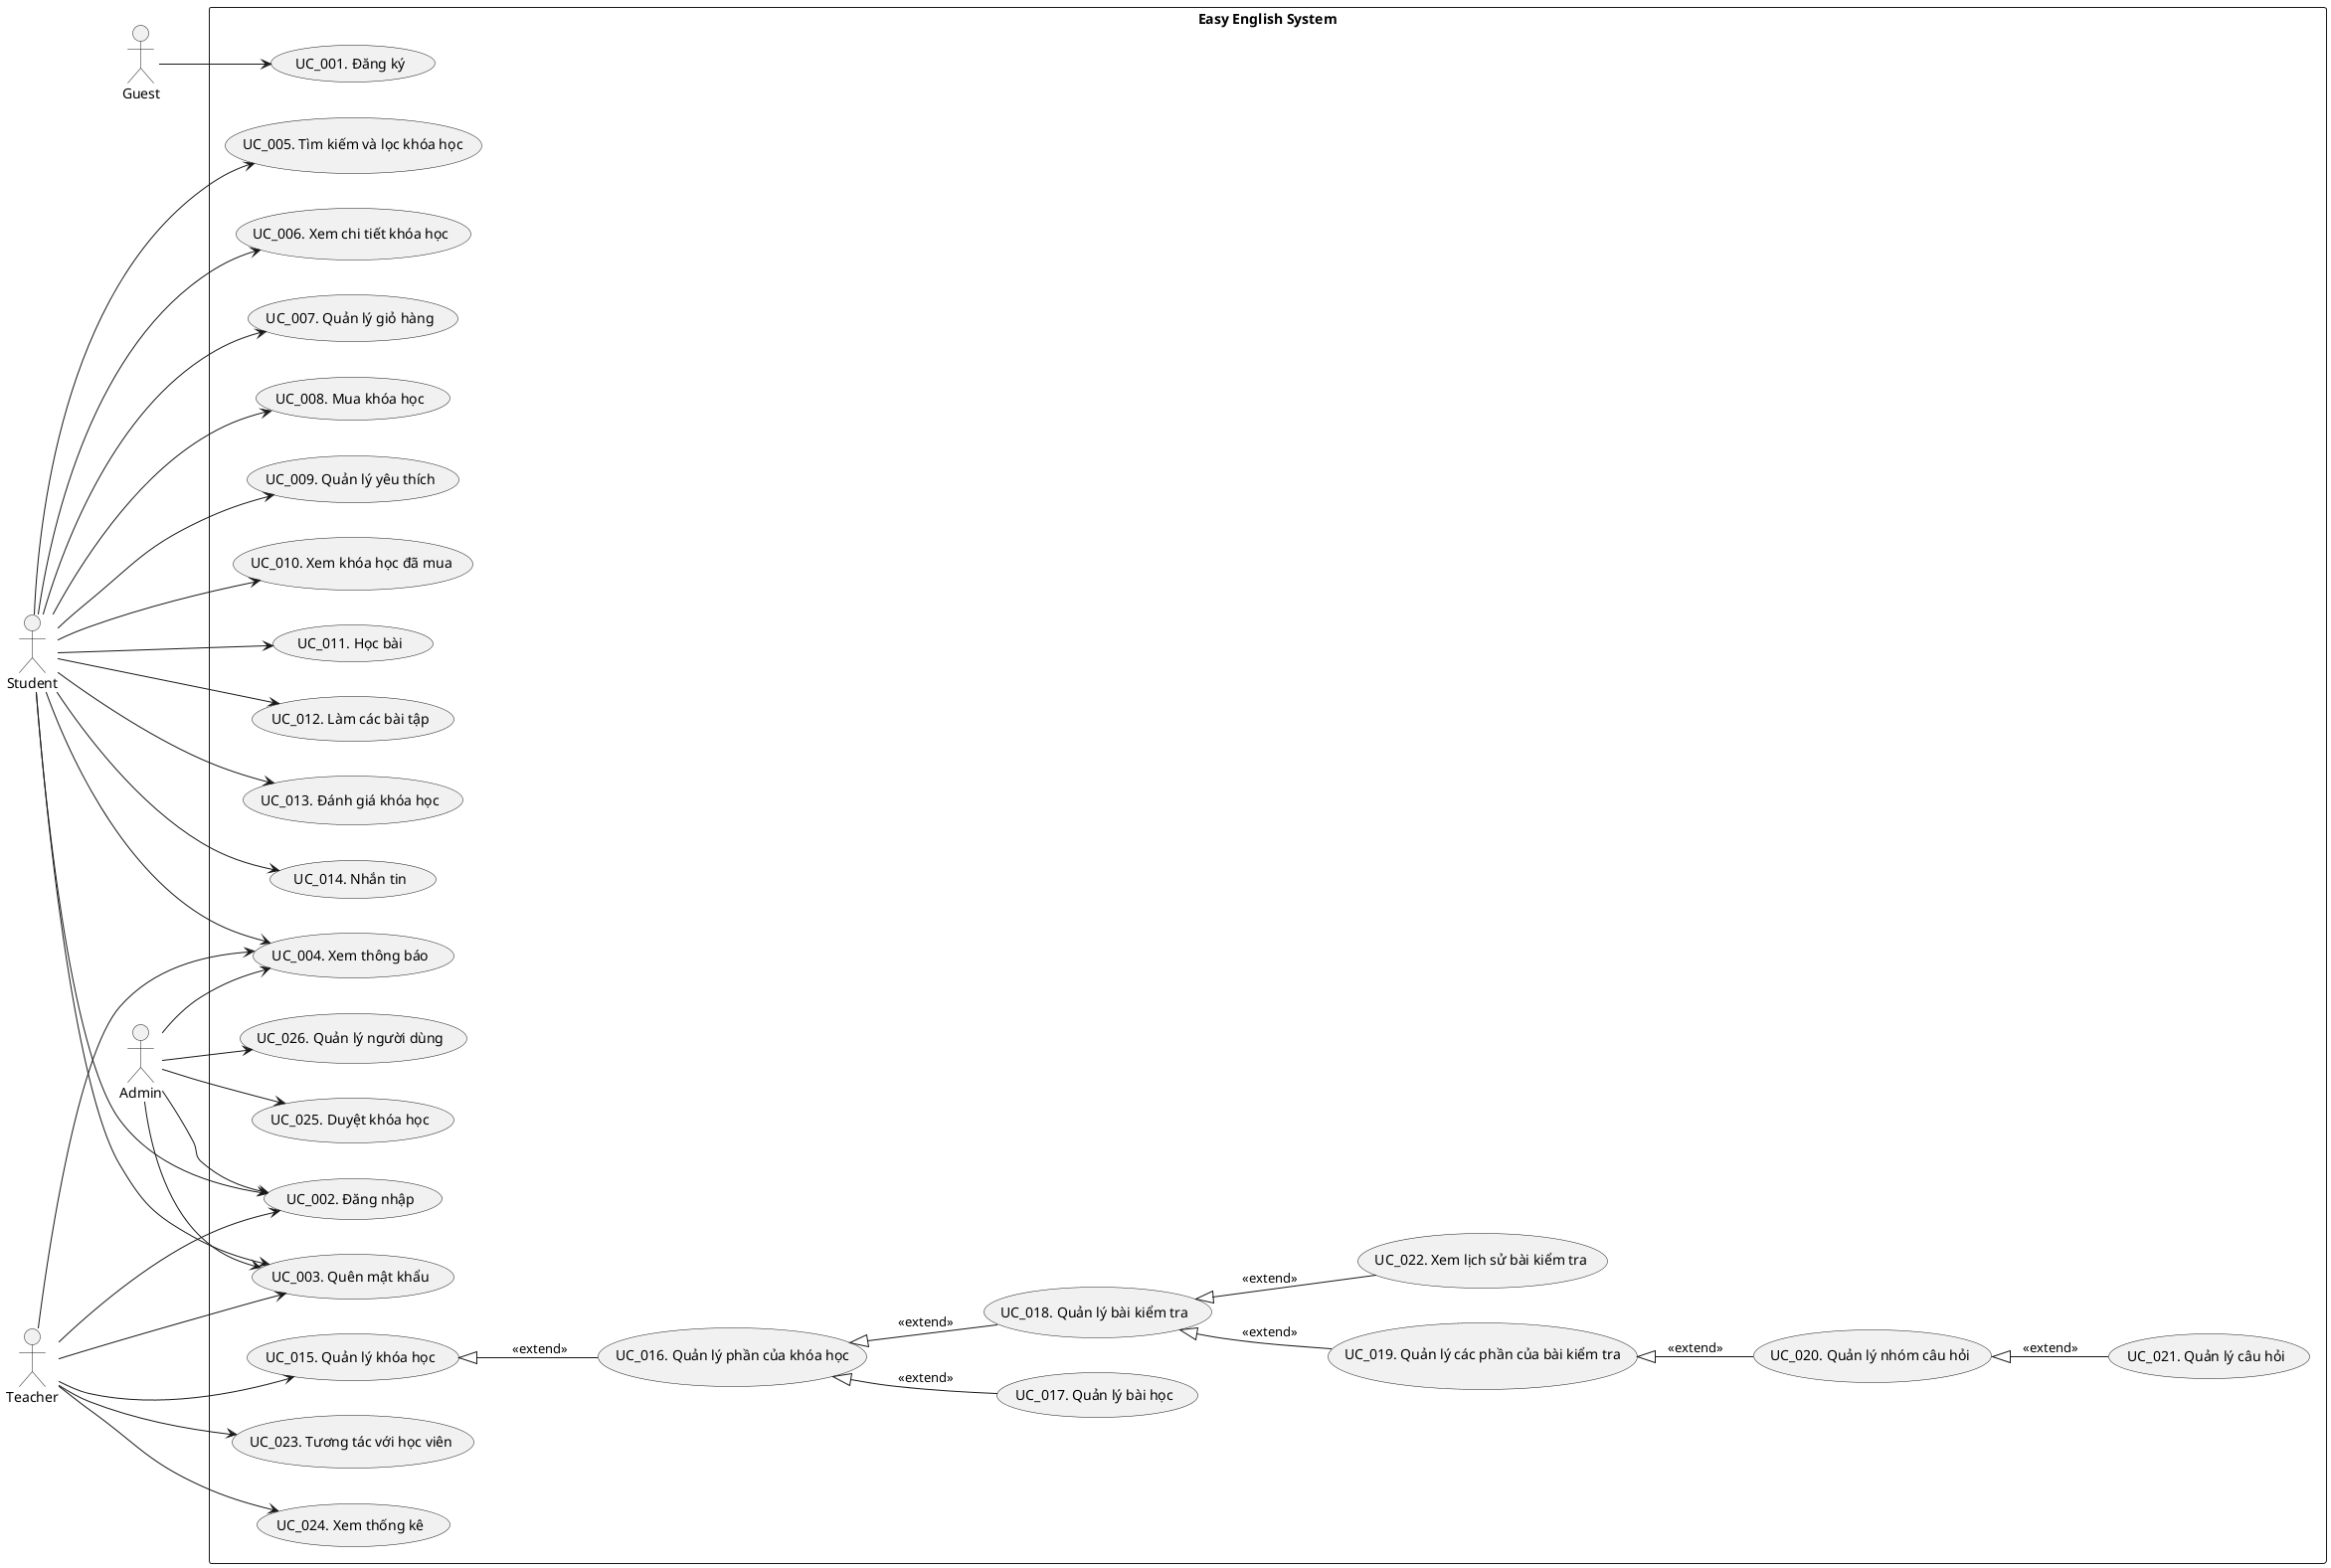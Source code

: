 @startuml
left to right direction

' Define Actors
actor Guest as G
actor Student as S
actor Teacher as T
actor Admin as A

S -[hidden]-> A

T -[hidden]-> A

rectangle "Easy English System" {

  ' Use cases for Guest
  G --> (UC_001. Đăng ký)


  ' Common functionalities
  S --> (UC_002. Đăng nhập)
  T --> (UC_002. Đăng nhập)
  A --> (UC_002. Đăng nhập)

  S --> (UC_003. Quên mật khẩu)
  T --> (UC_003. Quên mật khẩu)
  A --> (UC_003. Quên mật khẩu)

  S --> (UC_004. Xem thông báo)
  T --> (UC_004. Xem thông báo)
  A --> (UC_004. Xem thông báo)


  ' Use cases for Student
  S --> (UC_005. Tìm kiếm và lọc khóa học)
  S --> (UC_006. Xem chi tiết khóa học)
  S --> (UC_007. Quản lý giỏ hàng)
  S --> (UC_008. Mua khóa học)
  S --> (UC_009. Quản lý yêu thích)
  S --> (UC_010. Xem khóa học đã mua)
  S --> (UC_011. Học bài)
  S --> (UC_012. Làm các bài tập)
  S --> (UC_013. Đánh giá khóa học)
  S --> (UC_014. Nhắn tin)

  ' Use cases for Teacher
  T --> (UC_015. Quản lý khóa học)
  (UC_015. Quản lý khóa học) <|-- (UC_016. Quản lý phần của khóa học) : <<extend>>

  (UC_016. Quản lý phần của khóa học) <|-- (UC_017. Quản lý bài học) : <<extend>>
  
  (UC_016. Quản lý phần của khóa học) <|-- (UC_018. Quản lý bài kiểm tra) : <<extend>>
  (UC_018. Quản lý bài kiểm tra) <|-- (UC_019. Quản lý các phần của bài kiểm tra) : <<extend>>
  (UC_019. Quản lý các phần của bài kiểm tra) <|-- (UC_020. Quản lý nhóm câu hỏi) : <<extend>>
  (UC_020. Quản lý nhóm câu hỏi) <|-- (UC_021. Quản lý câu hỏi) : <<extend>>

  (UC_018. Quản lý bài kiểm tra) <|-- (UC_022. Xem lịch sử bài kiểm tra) : <<extend>>

  T --> (UC_023. Tương tác với học viên)
  T --> (UC_024. Xem thống kê)

  ' Use cases for Admin
  A --> (UC_025. Duyệt khóa học)
  A --> (UC_026. Quản lý người dùng)

}
@enduml